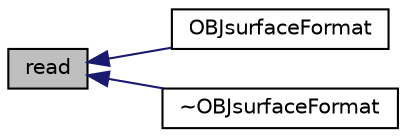 digraph "read"
{
  bgcolor="transparent";
  edge [fontname="Helvetica",fontsize="10",labelfontname="Helvetica",labelfontsize="10"];
  node [fontname="Helvetica",fontsize="10",shape=record];
  rankdir="LR";
  Node1 [label="read",height=0.2,width=0.4,color="black", fillcolor="grey75", style="filled", fontcolor="black"];
  Node1 -> Node2 [dir="back",color="midnightblue",fontsize="10",style="solid",fontname="Helvetica"];
  Node2 [label="OBJsurfaceFormat",height=0.2,width=0.4,color="black",URL="$a01738.html#a7a11745377eb4558bcb8a9961e83dd8e",tooltip="Construct from file name. "];
  Node1 -> Node3 [dir="back",color="midnightblue",fontsize="10",style="solid",fontname="Helvetica"];
  Node3 [label="~OBJsurfaceFormat",height=0.2,width=0.4,color="black",URL="$a01738.html#a24938c959410c35f589acb30302ceca0",tooltip="Destructor. "];
}
